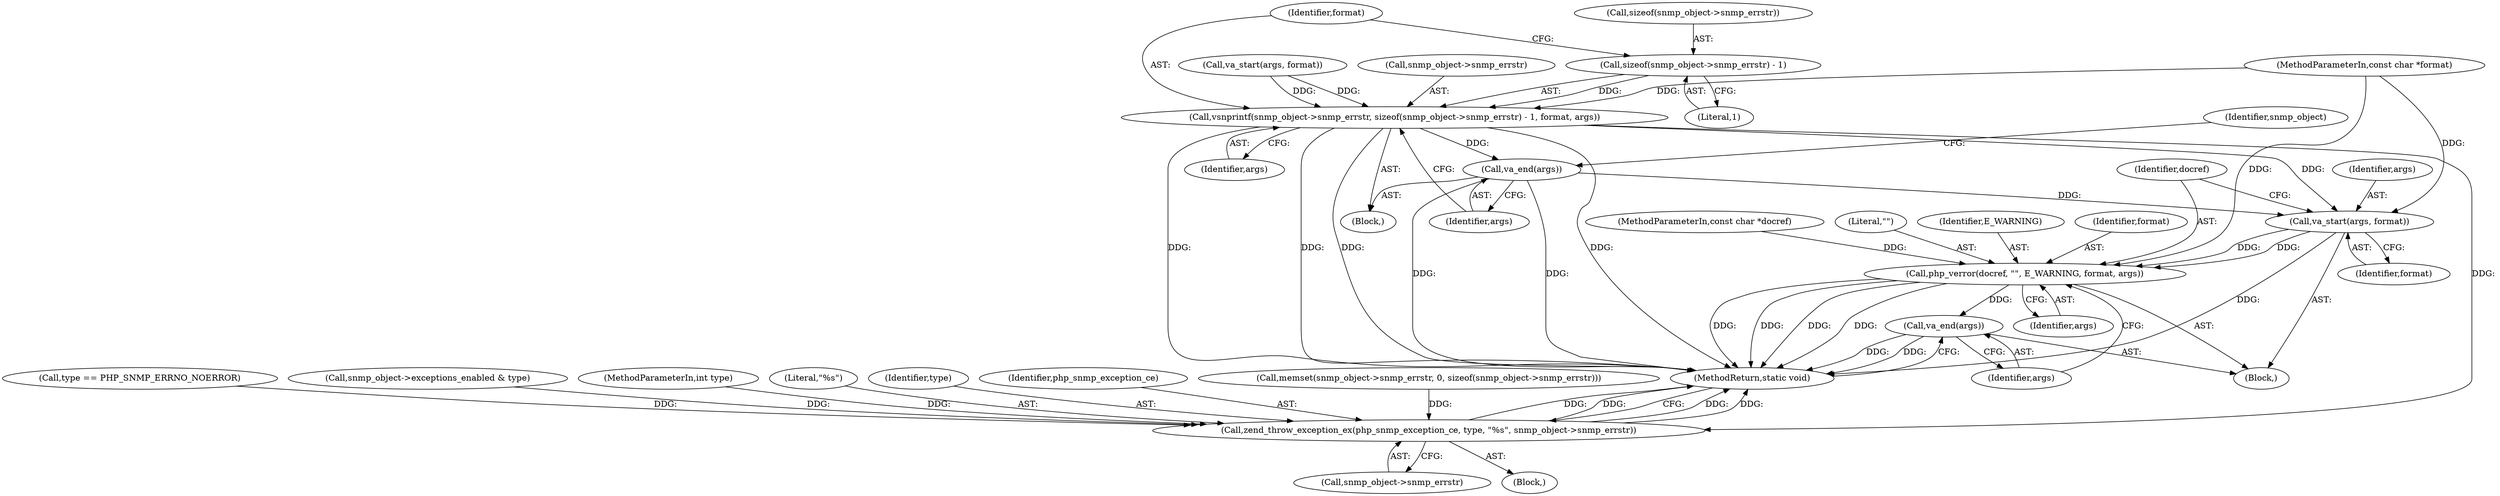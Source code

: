 digraph "0_php_6e25966544fb1d2f3d7596e060ce9c9269bbdcf8@API" {
"1000141" [label="(Call,sizeof(snmp_object->snmp_errstr) - 1)"];
"1000137" [label="(Call,vsnprintf(snmp_object->snmp_errstr, sizeof(snmp_object->snmp_errstr) - 1, format, args))"];
"1000149" [label="(Call,va_end(args))"];
"1000180" [label="(Call,va_start(args, format))"];
"1000183" [label="(Call,php_verror(docref, \"\", E_WARNING, format, args))"];
"1000189" [label="(Call,va_end(args))"];
"1000171" [label="(Call,zend_throw_exception_ex(php_snmp_exception_ce, type, \"%s\", snmp_object->snmp_errstr))"];
"1000182" [label="(Identifier,format)"];
"1000188" [label="(Identifier,args)"];
"1000175" [label="(Call,snmp_object->snmp_errstr)"];
"1000191" [label="(MethodReturn,static void)"];
"1000186" [label="(Identifier,E_WARNING)"];
"1000137" [label="(Call,vsnprintf(snmp_object->snmp_errstr, sizeof(snmp_object->snmp_errstr) - 1, format, args))"];
"1000180" [label="(Call,va_start(args, format))"];
"1000157" [label="(Call,type == PHP_SNMP_ERRNO_NOERROR)"];
"1000104" [label="(MethodParameterIn,const char *format)"];
"1000141" [label="(Call,sizeof(snmp_object->snmp_errstr) - 1)"];
"1000171" [label="(Call,zend_throw_exception_ex(php_snmp_exception_ce, type, \"%s\", snmp_object->snmp_errstr))"];
"1000165" [label="(Call,snmp_object->exceptions_enabled & type)"];
"1000189" [label="(Call,va_end(args))"];
"1000184" [label="(Identifier,docref)"];
"1000190" [label="(Identifier,args)"];
"1000142" [label="(Call,sizeof(snmp_object->snmp_errstr))"];
"1000148" [label="(Identifier,args)"];
"1000147" [label="(Identifier,format)"];
"1000138" [label="(Call,snmp_object->snmp_errstr)"];
"1000146" [label="(Literal,1)"];
"1000183" [label="(Call,php_verror(docref, \"\", E_WARNING, format, args))"];
"1000153" [label="(Identifier,snmp_object)"];
"1000133" [label="(Block,)"];
"1000187" [label="(Identifier,format)"];
"1000103" [label="(MethodParameterIn,int type)"];
"1000102" [label="(MethodParameterIn,const char *docref)"];
"1000149" [label="(Call,va_end(args))"];
"1000179" [label="(Block,)"];
"1000134" [label="(Call,va_start(args, format))"];
"1000170" [label="(Block,)"];
"1000174" [label="(Literal,\"%s\")"];
"1000173" [label="(Identifier,type)"];
"1000150" [label="(Identifier,args)"];
"1000172" [label="(Identifier,php_snmp_exception_ce)"];
"1000185" [label="(Literal,\"\")"];
"1000123" [label="(Call,memset(snmp_object->snmp_errstr, 0, sizeof(snmp_object->snmp_errstr)))"];
"1000181" [label="(Identifier,args)"];
"1000141" -> "1000137"  [label="AST: "];
"1000141" -> "1000146"  [label="CFG: "];
"1000142" -> "1000141"  [label="AST: "];
"1000146" -> "1000141"  [label="AST: "];
"1000147" -> "1000141"  [label="CFG: "];
"1000141" -> "1000137"  [label="DDG: "];
"1000137" -> "1000133"  [label="AST: "];
"1000137" -> "1000148"  [label="CFG: "];
"1000138" -> "1000137"  [label="AST: "];
"1000147" -> "1000137"  [label="AST: "];
"1000148" -> "1000137"  [label="AST: "];
"1000150" -> "1000137"  [label="CFG: "];
"1000137" -> "1000191"  [label="DDG: "];
"1000137" -> "1000191"  [label="DDG: "];
"1000137" -> "1000191"  [label="DDG: "];
"1000137" -> "1000191"  [label="DDG: "];
"1000134" -> "1000137"  [label="DDG: "];
"1000134" -> "1000137"  [label="DDG: "];
"1000104" -> "1000137"  [label="DDG: "];
"1000137" -> "1000149"  [label="DDG: "];
"1000137" -> "1000171"  [label="DDG: "];
"1000137" -> "1000180"  [label="DDG: "];
"1000149" -> "1000133"  [label="AST: "];
"1000149" -> "1000150"  [label="CFG: "];
"1000150" -> "1000149"  [label="AST: "];
"1000153" -> "1000149"  [label="CFG: "];
"1000149" -> "1000191"  [label="DDG: "];
"1000149" -> "1000191"  [label="DDG: "];
"1000149" -> "1000180"  [label="DDG: "];
"1000180" -> "1000179"  [label="AST: "];
"1000180" -> "1000182"  [label="CFG: "];
"1000181" -> "1000180"  [label="AST: "];
"1000182" -> "1000180"  [label="AST: "];
"1000184" -> "1000180"  [label="CFG: "];
"1000180" -> "1000191"  [label="DDG: "];
"1000104" -> "1000180"  [label="DDG: "];
"1000180" -> "1000183"  [label="DDG: "];
"1000180" -> "1000183"  [label="DDG: "];
"1000183" -> "1000179"  [label="AST: "];
"1000183" -> "1000188"  [label="CFG: "];
"1000184" -> "1000183"  [label="AST: "];
"1000185" -> "1000183"  [label="AST: "];
"1000186" -> "1000183"  [label="AST: "];
"1000187" -> "1000183"  [label="AST: "];
"1000188" -> "1000183"  [label="AST: "];
"1000190" -> "1000183"  [label="CFG: "];
"1000183" -> "1000191"  [label="DDG: "];
"1000183" -> "1000191"  [label="DDG: "];
"1000183" -> "1000191"  [label="DDG: "];
"1000183" -> "1000191"  [label="DDG: "];
"1000102" -> "1000183"  [label="DDG: "];
"1000104" -> "1000183"  [label="DDG: "];
"1000183" -> "1000189"  [label="DDG: "];
"1000189" -> "1000179"  [label="AST: "];
"1000189" -> "1000190"  [label="CFG: "];
"1000190" -> "1000189"  [label="AST: "];
"1000191" -> "1000189"  [label="CFG: "];
"1000189" -> "1000191"  [label="DDG: "];
"1000189" -> "1000191"  [label="DDG: "];
"1000171" -> "1000170"  [label="AST: "];
"1000171" -> "1000175"  [label="CFG: "];
"1000172" -> "1000171"  [label="AST: "];
"1000173" -> "1000171"  [label="AST: "];
"1000174" -> "1000171"  [label="AST: "];
"1000175" -> "1000171"  [label="AST: "];
"1000191" -> "1000171"  [label="CFG: "];
"1000171" -> "1000191"  [label="DDG: "];
"1000171" -> "1000191"  [label="DDG: "];
"1000171" -> "1000191"  [label="DDG: "];
"1000171" -> "1000191"  [label="DDG: "];
"1000165" -> "1000171"  [label="DDG: "];
"1000157" -> "1000171"  [label="DDG: "];
"1000103" -> "1000171"  [label="DDG: "];
"1000123" -> "1000171"  [label="DDG: "];
}
